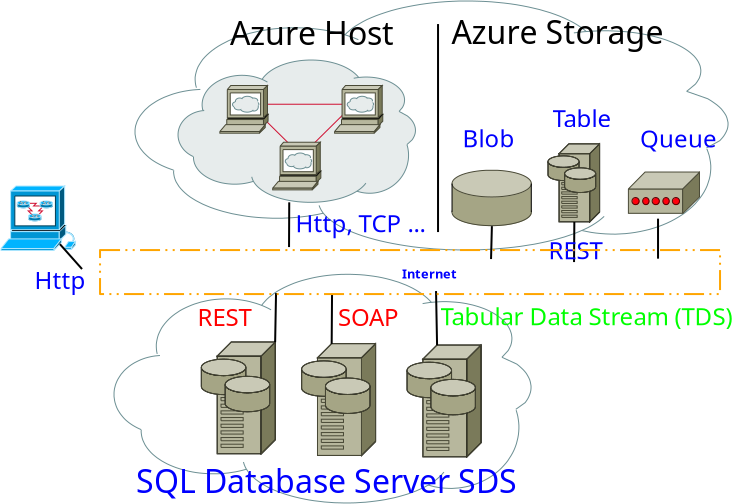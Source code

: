 <?xml version="1.0" encoding="UTF-8"?>
<dia:diagram xmlns:dia="http://www.lysator.liu.se/~alla/dia/">
  <dia:layer name="Background" visible="true">
    <dia:object type="Cisco - Cloud White" version="0" id="O0">
      <dia:attribute name="obj_pos">
        <dia:point val="13.95,15.665"/>
      </dia:attribute>
      <dia:attribute name="obj_bb">
        <dia:rectangle val="13.95,14.83;34.8,27.101"/>
      </dia:attribute>
      <dia:attribute name="elem_corner">
        <dia:point val="13.95,15.665"/>
      </dia:attribute>
      <dia:attribute name="elem_width">
        <dia:real val="20.85"/>
      </dia:attribute>
      <dia:attribute name="elem_height">
        <dia:real val="11.434"/>
      </dia:attribute>
      <dia:attribute name="line_width">
        <dia:real val="0.1"/>
      </dia:attribute>
      <dia:attribute name="line_colour">
        <dia:color val="#000000"/>
      </dia:attribute>
      <dia:attribute name="fill_colour">
        <dia:color val="#ffffff"/>
      </dia:attribute>
      <dia:attribute name="show_background">
        <dia:boolean val="true"/>
      </dia:attribute>
      <dia:attribute name="line_style">
        <dia:enum val="0"/>
        <dia:real val="1"/>
      </dia:attribute>
      <dia:attribute name="flip_horizontal">
        <dia:boolean val="false"/>
      </dia:attribute>
      <dia:attribute name="flip_vertical">
        <dia:boolean val="false"/>
      </dia:attribute>
    </dia:object>
    <dia:object type="Cisco - Cloud White" version="0" id="O1">
      <dia:attribute name="obj_pos">
        <dia:point val="15,2"/>
      </dia:attribute>
      <dia:attribute name="obj_bb">
        <dia:rectangle val="14.999,2.0;44.651,14.45"/>
      </dia:attribute>
      <dia:attribute name="elem_corner">
        <dia:point val="15,2"/>
      </dia:attribute>
      <dia:attribute name="elem_width">
        <dia:real val="29.65"/>
      </dia:attribute>
      <dia:attribute name="elem_height">
        <dia:real val="12.45"/>
      </dia:attribute>
      <dia:attribute name="line_width">
        <dia:real val="0.1"/>
      </dia:attribute>
      <dia:attribute name="line_colour">
        <dia:color val="#000000"/>
      </dia:attribute>
      <dia:attribute name="fill_colour">
        <dia:color val="#ffffff"/>
      </dia:attribute>
      <dia:attribute name="show_background">
        <dia:boolean val="true"/>
      </dia:attribute>
      <dia:attribute name="line_style">
        <dia:enum val="0"/>
        <dia:real val="1"/>
      </dia:attribute>
      <dia:attribute name="flip_horizontal">
        <dia:boolean val="false"/>
      </dia:attribute>
      <dia:attribute name="flip_vertical">
        <dia:boolean val="false"/>
      </dia:attribute>
    </dia:object>
    <dia:group>
      <dia:object type="Cisco - Storage array" version="0" id="O2">
        <dia:attribute name="obj_pos">
          <dia:point val="28.6,19.2"/>
        </dia:attribute>
        <dia:attribute name="obj_bb">
          <dia:rectangle val="27.6,19.188;33.016,24.802"/>
        </dia:attribute>
        <dia:attribute name="elem_corner">
          <dia:point val="28.6,19.2"/>
        </dia:attribute>
        <dia:attribute name="elem_width">
          <dia:real val="3.696"/>
        </dia:attribute>
        <dia:attribute name="elem_height">
          <dia:real val="5.59"/>
        </dia:attribute>
        <dia:attribute name="line_width">
          <dia:real val="0.1"/>
        </dia:attribute>
        <dia:attribute name="line_colour">
          <dia:color val="#000000"/>
        </dia:attribute>
        <dia:attribute name="fill_colour">
          <dia:color val="#ffffff"/>
        </dia:attribute>
        <dia:attribute name="show_background">
          <dia:boolean val="true"/>
        </dia:attribute>
        <dia:attribute name="line_style">
          <dia:enum val="0"/>
          <dia:real val="1"/>
        </dia:attribute>
        <dia:attribute name="flip_horizontal">
          <dia:boolean val="false"/>
        </dia:attribute>
        <dia:attribute name="flip_vertical">
          <dia:boolean val="false"/>
        </dia:attribute>
      </dia:object>
      <dia:object type="Cisco - Storage array" version="0" id="O3">
        <dia:attribute name="obj_pos">
          <dia:point val="18.315,19.047"/>
        </dia:attribute>
        <dia:attribute name="obj_bb">
          <dia:rectangle val="17.315,19.035;22.731,24.649"/>
        </dia:attribute>
        <dia:attribute name="elem_corner">
          <dia:point val="18.315,19.047"/>
        </dia:attribute>
        <dia:attribute name="elem_width">
          <dia:real val="3.696"/>
        </dia:attribute>
        <dia:attribute name="elem_height">
          <dia:real val="5.59"/>
        </dia:attribute>
        <dia:attribute name="line_width">
          <dia:real val="0.1"/>
        </dia:attribute>
        <dia:attribute name="line_colour">
          <dia:color val="#000000"/>
        </dia:attribute>
        <dia:attribute name="fill_colour">
          <dia:color val="#ffffff"/>
        </dia:attribute>
        <dia:attribute name="show_background">
          <dia:boolean val="true"/>
        </dia:attribute>
        <dia:attribute name="line_style">
          <dia:enum val="0"/>
          <dia:real val="1"/>
        </dia:attribute>
        <dia:attribute name="flip_horizontal">
          <dia:boolean val="false"/>
        </dia:attribute>
        <dia:attribute name="flip_vertical">
          <dia:boolean val="false"/>
        </dia:attribute>
      </dia:object>
      <dia:object type="Cisco - Storage array" version="0" id="O4">
        <dia:attribute name="obj_pos">
          <dia:point val="23.33,19.132"/>
        </dia:attribute>
        <dia:attribute name="obj_bb">
          <dia:rectangle val="22.33,19.12;27.746,24.734"/>
        </dia:attribute>
        <dia:attribute name="elem_corner">
          <dia:point val="23.33,19.132"/>
        </dia:attribute>
        <dia:attribute name="elem_width">
          <dia:real val="3.696"/>
        </dia:attribute>
        <dia:attribute name="elem_height">
          <dia:real val="5.59"/>
        </dia:attribute>
        <dia:attribute name="line_width">
          <dia:real val="0.1"/>
        </dia:attribute>
        <dia:attribute name="line_colour">
          <dia:color val="#000000"/>
        </dia:attribute>
        <dia:attribute name="fill_colour">
          <dia:color val="#ffffff"/>
        </dia:attribute>
        <dia:attribute name="show_background">
          <dia:boolean val="true"/>
        </dia:attribute>
        <dia:attribute name="line_style">
          <dia:enum val="0"/>
          <dia:real val="1"/>
        </dia:attribute>
        <dia:attribute name="flip_horizontal">
          <dia:boolean val="false"/>
        </dia:attribute>
        <dia:attribute name="flip_vertical">
          <dia:boolean val="false"/>
        </dia:attribute>
      </dia:object>
    </dia:group>
    <dia:object type="Standard - Line" version="0" id="O5">
      <dia:attribute name="obj_pos">
        <dia:point val="24.85,16.652"/>
      </dia:attribute>
      <dia:attribute name="obj_bb">
        <dia:rectangle val="24.782,16.601;24.9,19.193"/>
      </dia:attribute>
      <dia:attribute name="conn_endpoints">
        <dia:point val="24.85,16.652"/>
        <dia:point val="24.832,19.142"/>
      </dia:attribute>
      <dia:attribute name="numcp">
        <dia:int val="1"/>
      </dia:attribute>
    </dia:object>
    <dia:object type="Standard - Line" version="0" id="O6">
      <dia:attribute name="obj_pos">
        <dia:point val="22.05,16.602"/>
      </dia:attribute>
      <dia:attribute name="obj_bb">
        <dia:rectangle val="21.954,16.551;22.101,19.108"/>
      </dia:attribute>
      <dia:attribute name="conn_endpoints">
        <dia:point val="22.05,16.602"/>
        <dia:point val="22.005,19.058"/>
      </dia:attribute>
      <dia:attribute name="numcp">
        <dia:int val="1"/>
      </dia:attribute>
    </dia:object>
    <dia:object type="Standard - Text" version="1" id="O7">
      <dia:attribute name="obj_pos">
        <dia:point val="18.125,18.253"/>
      </dia:attribute>
      <dia:attribute name="obj_bb">
        <dia:rectangle val="18.125,16.946;21.899,18.861"/>
      </dia:attribute>
      <dia:attribute name="text">
        <dia:composite type="text">
          <dia:attribute name="string">
            <dia:string>#REST#</dia:string>
          </dia:attribute>
          <dia:attribute name="font">
            <dia:font family="sans" style="0" name="Helvetica"/>
          </dia:attribute>
          <dia:attribute name="height">
            <dia:real val="1.5"/>
          </dia:attribute>
          <dia:attribute name="pos">
            <dia:point val="18.125,18.253"/>
          </dia:attribute>
          <dia:attribute name="color">
            <dia:color val="#ff0000"/>
          </dia:attribute>
          <dia:attribute name="alignment">
            <dia:enum val="0"/>
          </dia:attribute>
        </dia:composite>
      </dia:attribute>
      <dia:attribute name="valign">
        <dia:enum val="3"/>
      </dia:attribute>
    </dia:object>
    <dia:object type="Standard - Text" version="1" id="O8">
      <dia:attribute name="obj_pos">
        <dia:point val="25.15,18.252"/>
      </dia:attribute>
      <dia:attribute name="obj_bb">
        <dia:rectangle val="25.15,16.945;29.084,18.86"/>
      </dia:attribute>
      <dia:attribute name="text">
        <dia:composite type="text">
          <dia:attribute name="string">
            <dia:string>#SOAP#</dia:string>
          </dia:attribute>
          <dia:attribute name="font">
            <dia:font family="sans" style="0" name="Helvetica"/>
          </dia:attribute>
          <dia:attribute name="height">
            <dia:real val="1.5"/>
          </dia:attribute>
          <dia:attribute name="pos">
            <dia:point val="25.15,18.252"/>
          </dia:attribute>
          <dia:attribute name="color">
            <dia:color val="#ff0000"/>
          </dia:attribute>
          <dia:attribute name="alignment">
            <dia:enum val="0"/>
          </dia:attribute>
        </dia:composite>
      </dia:attribute>
      <dia:attribute name="valign">
        <dia:enum val="3"/>
      </dia:attribute>
    </dia:object>
    <dia:object type="Standard - Line" version="0" id="O9">
      <dia:attribute name="obj_pos">
        <dia:point val="30.05,16.502"/>
      </dia:attribute>
      <dia:attribute name="obj_bb">
        <dia:rectangle val="29.999,16.451;30.153,19.262"/>
      </dia:attribute>
      <dia:attribute name="conn_endpoints">
        <dia:point val="30.05,16.502"/>
        <dia:point val="30.102,19.211"/>
      </dia:attribute>
      <dia:attribute name="numcp">
        <dia:int val="1"/>
      </dia:attribute>
    </dia:object>
    <dia:object type="Standard - Text" version="1" id="O10">
      <dia:attribute name="obj_pos">
        <dia:point val="30.276,18.206"/>
      </dia:attribute>
      <dia:attribute name="obj_bb">
        <dia:rectangle val="30.276,16.899;47.42,18.814"/>
      </dia:attribute>
      <dia:attribute name="text">
        <dia:composite type="text">
          <dia:attribute name="string">
            <dia:string>#Tabular Data Stream (TDS)#</dia:string>
          </dia:attribute>
          <dia:attribute name="font">
            <dia:font family="sans" style="0" name="Helvetica"/>
          </dia:attribute>
          <dia:attribute name="height">
            <dia:real val="1.5"/>
          </dia:attribute>
          <dia:attribute name="pos">
            <dia:point val="30.276,18.206"/>
          </dia:attribute>
          <dia:attribute name="color">
            <dia:color val="#00ff00"/>
          </dia:attribute>
          <dia:attribute name="alignment">
            <dia:enum val="0"/>
          </dia:attribute>
        </dia:composite>
      </dia:attribute>
      <dia:attribute name="valign">
        <dia:enum val="3"/>
      </dia:attribute>
    </dia:object>
    <dia:object type="Standard - Text" version="1" id="O11">
      <dia:attribute name="obj_pos">
        <dia:point val="15.05,26.602"/>
      </dia:attribute>
      <dia:attribute name="obj_bb">
        <dia:rectangle val="15.05,24.86;37.725,27.411"/>
      </dia:attribute>
      <dia:attribute name="text">
        <dia:composite type="text">
          <dia:attribute name="string">
            <dia:string>#SQL Database Server SDS#</dia:string>
          </dia:attribute>
          <dia:attribute name="font">
            <dia:font family="sans" style="0" name="Helvetica"/>
          </dia:attribute>
          <dia:attribute name="height">
            <dia:real val="2"/>
          </dia:attribute>
          <dia:attribute name="pos">
            <dia:point val="15.05,26.602"/>
          </dia:attribute>
          <dia:attribute name="color">
            <dia:color val="#0000ff"/>
          </dia:attribute>
          <dia:attribute name="alignment">
            <dia:enum val="0"/>
          </dia:attribute>
        </dia:composite>
      </dia:attribute>
      <dia:attribute name="valign">
        <dia:enum val="3"/>
      </dia:attribute>
    </dia:object>
    <dia:object type="Cisco - CiscoWorks workstation" version="0" id="O12">
      <dia:attribute name="obj_pos">
        <dia:point val="8.3,11.25"/>
      </dia:attribute>
      <dia:attribute name="obj_bb">
        <dia:rectangle val="8.299,11.036;12.017,14.47"/>
      </dia:attribute>
      <dia:attribute name="elem_corner">
        <dia:point val="8.3,11.25"/>
      </dia:attribute>
      <dia:attribute name="elem_width">
        <dia:real val="3.717"/>
      </dia:attribute>
      <dia:attribute name="elem_height">
        <dia:real val="3.219"/>
      </dia:attribute>
      <dia:attribute name="line_width">
        <dia:real val="0.1"/>
      </dia:attribute>
      <dia:attribute name="line_colour">
        <dia:color val="#000000"/>
      </dia:attribute>
      <dia:attribute name="fill_colour">
        <dia:color val="#ffffff"/>
      </dia:attribute>
      <dia:attribute name="show_background">
        <dia:boolean val="true"/>
      </dia:attribute>
      <dia:attribute name="line_style">
        <dia:enum val="0"/>
        <dia:real val="1"/>
      </dia:attribute>
      <dia:attribute name="flip_horizontal">
        <dia:boolean val="false"/>
      </dia:attribute>
      <dia:attribute name="flip_vertical">
        <dia:boolean val="false"/>
      </dia:attribute>
    </dia:object>
    <dia:object type="Cisco - Web cluster" version="0" id="O13">
      <dia:attribute name="obj_pos">
        <dia:point val="17.15,4.95"/>
      </dia:attribute>
      <dia:attribute name="obj_bb">
        <dia:rectangle val="17.149,4.949;29.023,12.067"/>
      </dia:attribute>
      <dia:attribute name="elem_corner">
        <dia:point val="17.15,4.95"/>
      </dia:attribute>
      <dia:attribute name="elem_width">
        <dia:real val="11.872"/>
      </dia:attribute>
      <dia:attribute name="elem_height">
        <dia:real val="7.116"/>
      </dia:attribute>
      <dia:attribute name="line_width">
        <dia:real val="0.1"/>
      </dia:attribute>
      <dia:attribute name="line_colour">
        <dia:color val="#000000"/>
      </dia:attribute>
      <dia:attribute name="fill_colour">
        <dia:color val="#ffffff"/>
      </dia:attribute>
      <dia:attribute name="show_background">
        <dia:boolean val="true"/>
      </dia:attribute>
      <dia:attribute name="line_style">
        <dia:enum val="0"/>
        <dia:real val="1"/>
      </dia:attribute>
      <dia:attribute name="flip_horizontal">
        <dia:boolean val="false"/>
      </dia:attribute>
      <dia:attribute name="flip_vertical">
        <dia:boolean val="false"/>
      </dia:attribute>
    </dia:object>
    <dia:object type="Standard - Text" version="1" id="O14">
      <dia:attribute name="obj_pos">
        <dia:point val="7.25,8.95"/>
      </dia:attribute>
      <dia:attribute name="obj_bb">
        <dia:rectangle val="7.25,8.55;7.25,9.75"/>
      </dia:attribute>
      <dia:attribute name="text">
        <dia:composite type="text">
          <dia:attribute name="string">
            <dia:string>##</dia:string>
          </dia:attribute>
          <dia:attribute name="font">
            <dia:font family="sans" style="0" name="Helvetica"/>
          </dia:attribute>
          <dia:attribute name="height">
            <dia:real val="0.8"/>
          </dia:attribute>
          <dia:attribute name="pos">
            <dia:point val="7.25,8.95"/>
          </dia:attribute>
          <dia:attribute name="color">
            <dia:color val="#000000"/>
          </dia:attribute>
          <dia:attribute name="alignment">
            <dia:enum val="0"/>
          </dia:attribute>
        </dia:composite>
      </dia:attribute>
      <dia:attribute name="valign">
        <dia:enum val="3"/>
      </dia:attribute>
    </dia:object>
    <dia:object type="Standard - Line" version="0" id="O15">
      <dia:attribute name="obj_pos">
        <dia:point val="11.242,14.155"/>
      </dia:attribute>
      <dia:attribute name="obj_bb">
        <dia:rectangle val="11.171,14.084;12.421,15.472"/>
      </dia:attribute>
      <dia:attribute name="conn_endpoints">
        <dia:point val="11.242,14.155"/>
        <dia:point val="12.35,15.402"/>
      </dia:attribute>
      <dia:attribute name="numcp">
        <dia:int val="1"/>
      </dia:attribute>
      <dia:connections>
        <dia:connection handle="0" to="O12" connection="7"/>
      </dia:connections>
    </dia:object>
    <dia:object type="Standard - Text" version="1" id="O16">
      <dia:attribute name="obj_pos">
        <dia:point val="9.969,16.393"/>
      </dia:attribute>
      <dia:attribute name="obj_bb">
        <dia:rectangle val="9.969,15.086;12.576,17.001"/>
      </dia:attribute>
      <dia:attribute name="text">
        <dia:composite type="text">
          <dia:attribute name="string">
            <dia:string>#Http#</dia:string>
          </dia:attribute>
          <dia:attribute name="font">
            <dia:font family="sans" style="0" name="Helvetica"/>
          </dia:attribute>
          <dia:attribute name="height">
            <dia:real val="1.5"/>
          </dia:attribute>
          <dia:attribute name="pos">
            <dia:point val="9.969,16.393"/>
          </dia:attribute>
          <dia:attribute name="color">
            <dia:color val="#0000ff"/>
          </dia:attribute>
          <dia:attribute name="alignment">
            <dia:enum val="0"/>
          </dia:attribute>
        </dia:composite>
      </dia:attribute>
      <dia:attribute name="valign">
        <dia:enum val="3"/>
      </dia:attribute>
    </dia:object>
    <dia:object type="Standard - Text" version="1" id="O17">
      <dia:attribute name="obj_pos">
        <dia:point val="27.35,16.602"/>
      </dia:attribute>
      <dia:attribute name="obj_bb">
        <dia:rectangle val="27.35,16.202;27.35,17.402"/>
      </dia:attribute>
      <dia:attribute name="text">
        <dia:composite type="text">
          <dia:attribute name="string">
            <dia:string>##</dia:string>
          </dia:attribute>
          <dia:attribute name="font">
            <dia:font family="sans" style="0" name="Helvetica"/>
          </dia:attribute>
          <dia:attribute name="height">
            <dia:real val="0.8"/>
          </dia:attribute>
          <dia:attribute name="pos">
            <dia:point val="27.35,16.602"/>
          </dia:attribute>
          <dia:attribute name="color">
            <dia:color val="#000000"/>
          </dia:attribute>
          <dia:attribute name="alignment">
            <dia:enum val="0"/>
          </dia:attribute>
        </dia:composite>
      </dia:attribute>
      <dia:attribute name="valign">
        <dia:enum val="3"/>
      </dia:attribute>
    </dia:object>
    <dia:object type="Cisco - Modem" version="0" id="O18">
      <dia:attribute name="obj_pos">
        <dia:point val="39.668,10.552"/>
      </dia:attribute>
      <dia:attribute name="obj_bb">
        <dia:rectangle val="39.667,10.55;43.233,13.088"/>
      </dia:attribute>
      <dia:attribute name="elem_corner">
        <dia:point val="39.668,10.552"/>
      </dia:attribute>
      <dia:attribute name="elem_width">
        <dia:real val="3.564"/>
      </dia:attribute>
      <dia:attribute name="elem_height">
        <dia:real val="2.08"/>
      </dia:attribute>
      <dia:attribute name="line_width">
        <dia:real val="0.1"/>
      </dia:attribute>
      <dia:attribute name="line_colour">
        <dia:color val="#000000"/>
      </dia:attribute>
      <dia:attribute name="fill_colour">
        <dia:color val="#ffffff"/>
      </dia:attribute>
      <dia:attribute name="show_background">
        <dia:boolean val="true"/>
      </dia:attribute>
      <dia:attribute name="line_style">
        <dia:enum val="0"/>
        <dia:real val="1"/>
      </dia:attribute>
      <dia:attribute name="flip_horizontal">
        <dia:boolean val="false"/>
      </dia:attribute>
      <dia:attribute name="flip_vertical">
        <dia:boolean val="false"/>
      </dia:attribute>
    </dia:object>
    <dia:object type="Cisco - Relational Database" version="0" id="O19">
      <dia:attribute name="obj_pos">
        <dia:point val="30.85,10.457"/>
      </dia:attribute>
      <dia:attribute name="obj_bb">
        <dia:rectangle val="30.85,10.457;34.837,13.255"/>
      </dia:attribute>
      <dia:attribute name="elem_corner">
        <dia:point val="30.85,10.457"/>
      </dia:attribute>
      <dia:attribute name="elem_width">
        <dia:real val="3.986"/>
      </dia:attribute>
      <dia:attribute name="elem_height">
        <dia:real val="2.798"/>
      </dia:attribute>
      <dia:attribute name="line_width">
        <dia:real val="0.1"/>
      </dia:attribute>
      <dia:attribute name="line_colour">
        <dia:color val="#000000"/>
      </dia:attribute>
      <dia:attribute name="fill_colour">
        <dia:color val="#ffffff"/>
      </dia:attribute>
      <dia:attribute name="show_background">
        <dia:boolean val="true"/>
      </dia:attribute>
      <dia:attribute name="line_style">
        <dia:enum val="0"/>
        <dia:real val="1"/>
      </dia:attribute>
      <dia:attribute name="flip_horizontal">
        <dia:boolean val="false"/>
      </dia:attribute>
      <dia:attribute name="flip_vertical">
        <dia:boolean val="false"/>
      </dia:attribute>
    </dia:object>
    <dia:object type="Cisco - Storage array" version="0" id="O20">
      <dia:attribute name="obj_pos">
        <dia:point val="35.648,9.141"/>
      </dia:attribute>
      <dia:attribute name="obj_bb">
        <dia:rectangle val="34.648,9.129;39.031,13.052"/>
      </dia:attribute>
      <dia:attribute name="elem_corner">
        <dia:point val="35.648,9.141"/>
      </dia:attribute>
      <dia:attribute name="elem_width">
        <dia:real val="2.578"/>
      </dia:attribute>
      <dia:attribute name="elem_height">
        <dia:real val="3.899"/>
      </dia:attribute>
      <dia:attribute name="line_width">
        <dia:real val="0.1"/>
      </dia:attribute>
      <dia:attribute name="line_colour">
        <dia:color val="#000000"/>
      </dia:attribute>
      <dia:attribute name="fill_colour">
        <dia:color val="#ffffff"/>
      </dia:attribute>
      <dia:attribute name="show_background">
        <dia:boolean val="true"/>
      </dia:attribute>
      <dia:attribute name="line_style">
        <dia:enum val="0"/>
        <dia:real val="1"/>
      </dia:attribute>
      <dia:attribute name="flip_horizontal">
        <dia:boolean val="false"/>
      </dia:attribute>
      <dia:attribute name="flip_vertical">
        <dia:boolean val="false"/>
      </dia:attribute>
    </dia:object>
    <dia:object type="Standard - Text" version="1" id="O21">
      <dia:attribute name="obj_pos">
        <dia:point val="19.75,4.202"/>
      </dia:attribute>
      <dia:attribute name="obj_bb">
        <dia:rectangle val="19.75,2.46;29.04,5.011"/>
      </dia:attribute>
      <dia:attribute name="text">
        <dia:composite type="text">
          <dia:attribute name="string">
            <dia:string>#Azure Host#</dia:string>
          </dia:attribute>
          <dia:attribute name="font">
            <dia:font family="sans" style="0" name="Helvetica"/>
          </dia:attribute>
          <dia:attribute name="height">
            <dia:real val="2"/>
          </dia:attribute>
          <dia:attribute name="pos">
            <dia:point val="19.75,4.202"/>
          </dia:attribute>
          <dia:attribute name="color">
            <dia:color val="#000000"/>
          </dia:attribute>
          <dia:attribute name="alignment">
            <dia:enum val="0"/>
          </dia:attribute>
        </dia:composite>
      </dia:attribute>
      <dia:attribute name="valign">
        <dia:enum val="3"/>
      </dia:attribute>
    </dia:object>
    <dia:object type="Standard - Line" version="0" id="O22">
      <dia:attribute name="obj_pos">
        <dia:point val="36.95,15.052"/>
      </dia:attribute>
      <dia:attribute name="obj_bb">
        <dia:rectangle val="36.9,12.998;37.016,15.102"/>
      </dia:attribute>
      <dia:attribute name="conn_endpoints">
        <dia:point val="36.95,15.052"/>
        <dia:point val="36.965,13.048"/>
      </dia:attribute>
      <dia:attribute name="numcp">
        <dia:int val="1"/>
      </dia:attribute>
      <dia:connections>
        <dia:connection handle="1" to="O20" connection="4"/>
      </dia:connections>
    </dia:object>
    <dia:object type="Standard - Text" version="1" id="O23">
      <dia:attribute name="obj_pos">
        <dia:point val="35.875,8.312"/>
      </dia:attribute>
      <dia:attribute name="obj_bb">
        <dia:rectangle val="35.875,7.005;39.412,8.92"/>
      </dia:attribute>
      <dia:attribute name="text">
        <dia:composite type="text">
          <dia:attribute name="string">
            <dia:string>#Table#</dia:string>
          </dia:attribute>
          <dia:attribute name="font">
            <dia:font family="sans" style="0" name="Helvetica"/>
          </dia:attribute>
          <dia:attribute name="height">
            <dia:real val="1.5"/>
          </dia:attribute>
          <dia:attribute name="pos">
            <dia:point val="35.875,8.312"/>
          </dia:attribute>
          <dia:attribute name="color">
            <dia:color val="#0000ff"/>
          </dia:attribute>
          <dia:attribute name="alignment">
            <dia:enum val="0"/>
          </dia:attribute>
        </dia:composite>
      </dia:attribute>
      <dia:attribute name="valign">
        <dia:enum val="3"/>
      </dia:attribute>
    </dia:object>
    <dia:object type="Standard - Text" version="1" id="O24">
      <dia:attribute name="obj_pos">
        <dia:point val="31.375,9.312"/>
      </dia:attribute>
      <dia:attribute name="obj_bb">
        <dia:rectangle val="31.375,8.005;34.214,9.92"/>
      </dia:attribute>
      <dia:attribute name="text">
        <dia:composite type="text">
          <dia:attribute name="string">
            <dia:string>#Blob#</dia:string>
          </dia:attribute>
          <dia:attribute name="font">
            <dia:font family="sans" style="0" name="Helvetica"/>
          </dia:attribute>
          <dia:attribute name="height">
            <dia:real val="1.5"/>
          </dia:attribute>
          <dia:attribute name="pos">
            <dia:point val="31.375,9.312"/>
          </dia:attribute>
          <dia:attribute name="color">
            <dia:color val="#0000ff"/>
          </dia:attribute>
          <dia:attribute name="alignment">
            <dia:enum val="0"/>
          </dia:attribute>
        </dia:composite>
      </dia:attribute>
      <dia:attribute name="valign">
        <dia:enum val="3"/>
      </dia:attribute>
    </dia:object>
    <dia:object type="Standard - Text" version="1" id="O25">
      <dia:attribute name="obj_pos">
        <dia:point val="40.25,9.327"/>
      </dia:attribute>
      <dia:attribute name="obj_bb">
        <dia:rectangle val="40.25,8.02;44.489,9.935"/>
      </dia:attribute>
      <dia:attribute name="text">
        <dia:composite type="text">
          <dia:attribute name="string">
            <dia:string>#Queue#</dia:string>
          </dia:attribute>
          <dia:attribute name="font">
            <dia:font family="sans" style="0" name="Helvetica"/>
          </dia:attribute>
          <dia:attribute name="height">
            <dia:real val="1.5"/>
          </dia:attribute>
          <dia:attribute name="pos">
            <dia:point val="40.25,9.327"/>
          </dia:attribute>
          <dia:attribute name="color">
            <dia:color val="#0000ff"/>
          </dia:attribute>
          <dia:attribute name="alignment">
            <dia:enum val="0"/>
          </dia:attribute>
        </dia:composite>
      </dia:attribute>
      <dia:attribute name="valign">
        <dia:enum val="3"/>
      </dia:attribute>
    </dia:object>
    <dia:object type="Standard - Line" version="0" id="O26">
      <dia:attribute name="obj_pos">
        <dia:point val="30.15,3.152"/>
      </dia:attribute>
      <dia:attribute name="obj_bb">
        <dia:rectangle val="30.1,3.102;30.2,13.602"/>
      </dia:attribute>
      <dia:attribute name="conn_endpoints">
        <dia:point val="30.15,3.152"/>
        <dia:point val="30.15,13.552"/>
      </dia:attribute>
      <dia:attribute name="numcp">
        <dia:int val="1"/>
      </dia:attribute>
    </dia:object>
    <dia:object type="Standard - Line" version="0" id="O27">
      <dia:attribute name="obj_pos">
        <dia:point val="22.7,14.302"/>
      </dia:attribute>
      <dia:attribute name="obj_bb">
        <dia:rectangle val="22.65,12.016;22.76,14.352"/>
      </dia:attribute>
      <dia:attribute name="conn_endpoints">
        <dia:point val="22.7,14.302"/>
        <dia:point val="22.71,12.066"/>
      </dia:attribute>
      <dia:attribute name="numcp">
        <dia:int val="1"/>
      </dia:attribute>
      <dia:connections>
        <dia:connection handle="1" to="O13" connection="3"/>
      </dia:connections>
    </dia:object>
    <dia:object type="Standard - Text" version="1" id="O28">
      <dia:attribute name="obj_pos">
        <dia:point val="35.675,14.912"/>
      </dia:attribute>
      <dia:attribute name="obj_bb">
        <dia:rectangle val="35.675,13.605;39.449,15.52"/>
      </dia:attribute>
      <dia:attribute name="text">
        <dia:composite type="text">
          <dia:attribute name="string">
            <dia:string>#REST#</dia:string>
          </dia:attribute>
          <dia:attribute name="font">
            <dia:font family="sans" style="0" name="Helvetica"/>
          </dia:attribute>
          <dia:attribute name="height">
            <dia:real val="1.5"/>
          </dia:attribute>
          <dia:attribute name="pos">
            <dia:point val="35.675,14.912"/>
          </dia:attribute>
          <dia:attribute name="color">
            <dia:color val="#0000ff"/>
          </dia:attribute>
          <dia:attribute name="alignment">
            <dia:enum val="0"/>
          </dia:attribute>
        </dia:composite>
      </dia:attribute>
      <dia:attribute name="valign">
        <dia:enum val="3"/>
      </dia:attribute>
    </dia:object>
    <dia:object type="Standard - Line" version="0" id="O29">
      <dia:attribute name="obj_pos">
        <dia:point val="32.8,14.902"/>
      </dia:attribute>
      <dia:attribute name="obj_bb">
        <dia:rectangle val="32.749,13.204;32.895,14.953"/>
      </dia:attribute>
      <dia:attribute name="conn_endpoints">
        <dia:point val="32.8,14.902"/>
        <dia:point val="32.843,13.255"/>
      </dia:attribute>
      <dia:attribute name="numcp">
        <dia:int val="1"/>
      </dia:attribute>
      <dia:connections>
        <dia:connection handle="1" to="O19" connection="1"/>
      </dia:connections>
    </dia:object>
    <dia:object type="Standard - Line" version="0" id="O30">
      <dia:attribute name="obj_pos">
        <dia:point val="41.15,14.882"/>
      </dia:attribute>
      <dia:attribute name="obj_bb">
        <dia:rectangle val="41.1,12.832;41.2,14.932"/>
      </dia:attribute>
      <dia:attribute name="conn_endpoints">
        <dia:point val="41.15,14.882"/>
        <dia:point val="41.15,12.882"/>
      </dia:attribute>
      <dia:attribute name="numcp">
        <dia:int val="1"/>
      </dia:attribute>
    </dia:object>
    <dia:object type="Standard - Text" version="1" id="O31">
      <dia:attribute name="obj_pos">
        <dia:point val="23.025,13.562"/>
      </dia:attribute>
      <dia:attribute name="obj_bb">
        <dia:rectangle val="23.025,12.255;30.772,14.17"/>
      </dia:attribute>
      <dia:attribute name="text">
        <dia:composite type="text">
          <dia:attribute name="string">
            <dia:string>#Http, TCP ...#</dia:string>
          </dia:attribute>
          <dia:attribute name="font">
            <dia:font family="sans" style="0" name="Helvetica"/>
          </dia:attribute>
          <dia:attribute name="height">
            <dia:real val="1.5"/>
          </dia:attribute>
          <dia:attribute name="pos">
            <dia:point val="23.025,13.562"/>
          </dia:attribute>
          <dia:attribute name="color">
            <dia:color val="#0000ff"/>
          </dia:attribute>
          <dia:attribute name="alignment">
            <dia:enum val="0"/>
          </dia:attribute>
        </dia:composite>
      </dia:attribute>
      <dia:attribute name="valign">
        <dia:enum val="3"/>
      </dia:attribute>
    </dia:object>
    <dia:object type="Standard - Text" version="1" id="O32">
      <dia:attribute name="obj_pos">
        <dia:point val="30.825,4.144"/>
      </dia:attribute>
      <dia:attribute name="obj_bb">
        <dia:rectangle val="30.825,2.402;42.812,4.953"/>
      </dia:attribute>
      <dia:attribute name="text">
        <dia:composite type="text">
          <dia:attribute name="string">
            <dia:string>#Azure Storage#</dia:string>
          </dia:attribute>
          <dia:attribute name="font">
            <dia:font family="sans" style="0" name="Helvetica"/>
          </dia:attribute>
          <dia:attribute name="height">
            <dia:real val="2"/>
          </dia:attribute>
          <dia:attribute name="pos">
            <dia:point val="30.825,4.144"/>
          </dia:attribute>
          <dia:attribute name="color">
            <dia:color val="#000000"/>
          </dia:attribute>
          <dia:attribute name="alignment">
            <dia:enum val="0"/>
          </dia:attribute>
        </dia:composite>
      </dia:attribute>
      <dia:attribute name="valign">
        <dia:enum val="3"/>
      </dia:attribute>
    </dia:object>
    <dia:object type="Standard - Box" version="0" id="O33">
      <dia:attribute name="obj_pos">
        <dia:point val="13.25,14.451"/>
      </dia:attribute>
      <dia:attribute name="obj_bb">
        <dia:rectangle val="13.2,14.402;44.3,16.701"/>
      </dia:attribute>
      <dia:attribute name="elem_corner">
        <dia:point val="13.25,14.451"/>
      </dia:attribute>
      <dia:attribute name="elem_width">
        <dia:real val="31.0"/>
      </dia:attribute>
      <dia:attribute name="elem_height">
        <dia:real val="2.2"/>
      </dia:attribute>
      <dia:attribute name="border_color">
        <dia:color val="#ffa500"/>
      </dia:attribute>
      <dia:attribute name="inner_color">
        <dia:color val="#add8e6"/>
      </dia:attribute>
      <dia:attribute name="show_background">
        <dia:boolean val="false"/>
      </dia:attribute>
      <dia:attribute name="line_style">
        <dia:enum val="3"/>
      </dia:attribute>
      <dia:attribute name="corner_radius">
        <dia:real val="1.175e-038"/>
      </dia:attribute>
    </dia:object>
    <dia:object type="Standard - Text" version="1" id="O34">
      <dia:attribute name="obj_pos">
        <dia:point val="28.35,15.877"/>
      </dia:attribute>
      <dia:attribute name="obj_bb">
        <dia:rectangle val="28.35,15.054;31.628,16.087"/>
      </dia:attribute>
      <dia:attribute name="text">
        <dia:composite type="text">
          <dia:attribute name="string">
            <dia:string>#Internet#</dia:string>
          </dia:attribute>
          <dia:attribute name="font">
            <dia:font family="sans" style="112" name="Helvetica"/>
          </dia:attribute>
          <dia:attribute name="height">
            <dia:real val="0.8"/>
          </dia:attribute>
          <dia:attribute name="pos">
            <dia:point val="28.35,15.877"/>
          </dia:attribute>
          <dia:attribute name="color">
            <dia:color val="#0000ff"/>
          </dia:attribute>
          <dia:attribute name="alignment">
            <dia:enum val="0"/>
          </dia:attribute>
        </dia:composite>
      </dia:attribute>
      <dia:attribute name="valign">
        <dia:enum val="3"/>
      </dia:attribute>
    </dia:object>
  </dia:layer>
</dia:diagram>
